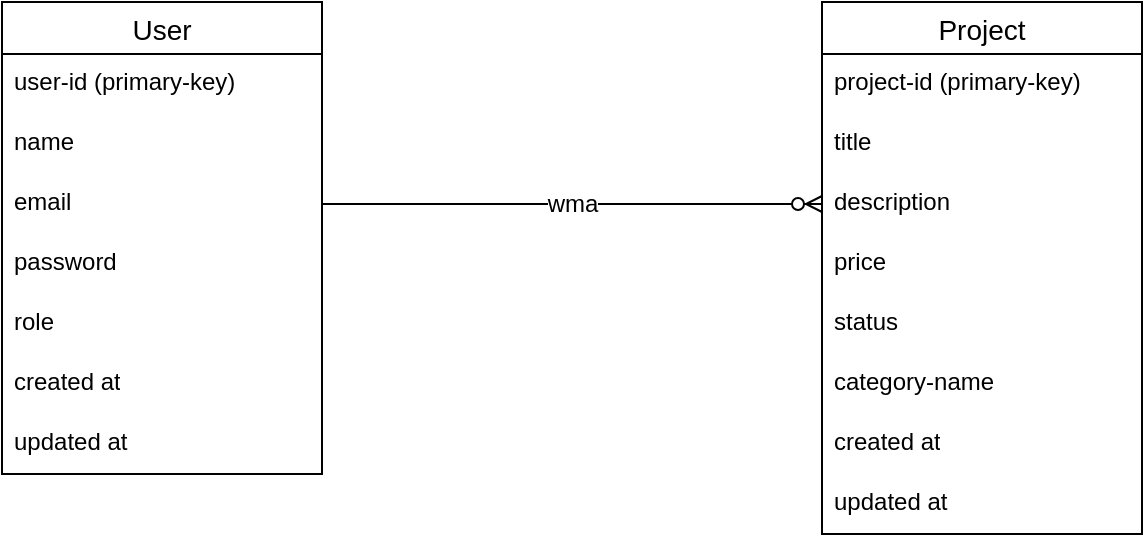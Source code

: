 <mxfile version="25.0.3">
  <diagram name="Page-1" id="CyyBt4bzf4bSvOXxReGj">
    <mxGraphModel dx="794" dy="509" grid="1" gridSize="10" guides="1" tooltips="1" connect="1" arrows="1" fold="1" page="1" pageScale="1" pageWidth="850" pageHeight="1100" math="0" shadow="0">
      <root>
        <mxCell id="0" />
        <mxCell id="1" parent="0" />
        <mxCell id="gOXb11ILxHm5CD4Vq_ax-1" value="User" style="swimlane;fontStyle=0;childLayout=stackLayout;horizontal=1;startSize=26;horizontalStack=0;resizeParent=1;resizeParentMax=0;resizeLast=0;collapsible=1;marginBottom=0;align=center;fontSize=14;" vertex="1" parent="1">
          <mxGeometry x="80" y="80" width="160" height="236" as="geometry" />
        </mxCell>
        <mxCell id="gOXb11ILxHm5CD4Vq_ax-21" value="user-id (primary-key)" style="text;strokeColor=none;fillColor=none;spacingLeft=4;spacingRight=4;overflow=hidden;rotatable=0;points=[[0,0.5],[1,0.5]];portConstraint=eastwest;fontSize=12;whiteSpace=wrap;html=1;" vertex="1" parent="gOXb11ILxHm5CD4Vq_ax-1">
          <mxGeometry y="26" width="160" height="30" as="geometry" />
        </mxCell>
        <mxCell id="gOXb11ILxHm5CD4Vq_ax-2" value="name" style="text;strokeColor=none;fillColor=none;spacingLeft=4;spacingRight=4;overflow=hidden;rotatable=0;points=[[0,0.5],[1,0.5]];portConstraint=eastwest;fontSize=12;whiteSpace=wrap;html=1;" vertex="1" parent="gOXb11ILxHm5CD4Vq_ax-1">
          <mxGeometry y="56" width="160" height="30" as="geometry" />
        </mxCell>
        <mxCell id="gOXb11ILxHm5CD4Vq_ax-3" value="email" style="text;strokeColor=none;fillColor=none;spacingLeft=4;spacingRight=4;overflow=hidden;rotatable=0;points=[[0,0.5],[1,0.5]];portConstraint=eastwest;fontSize=12;whiteSpace=wrap;html=1;" vertex="1" parent="gOXb11ILxHm5CD4Vq_ax-1">
          <mxGeometry y="86" width="160" height="30" as="geometry" />
        </mxCell>
        <mxCell id="gOXb11ILxHm5CD4Vq_ax-4" value="password" style="text;strokeColor=none;fillColor=none;spacingLeft=4;spacingRight=4;overflow=hidden;rotatable=0;points=[[0,0.5],[1,0.5]];portConstraint=eastwest;fontSize=12;whiteSpace=wrap;html=1;" vertex="1" parent="gOXb11ILxHm5CD4Vq_ax-1">
          <mxGeometry y="116" width="160" height="30" as="geometry" />
        </mxCell>
        <mxCell id="gOXb11ILxHm5CD4Vq_ax-19" value="role" style="text;strokeColor=none;fillColor=none;spacingLeft=4;spacingRight=4;overflow=hidden;rotatable=0;points=[[0,0.5],[1,0.5]];portConstraint=eastwest;fontSize=12;whiteSpace=wrap;html=1;" vertex="1" parent="gOXb11ILxHm5CD4Vq_ax-1">
          <mxGeometry y="146" width="160" height="30" as="geometry" />
        </mxCell>
        <mxCell id="gOXb11ILxHm5CD4Vq_ax-20" value="created at" style="text;strokeColor=none;fillColor=none;spacingLeft=4;spacingRight=4;overflow=hidden;rotatable=0;points=[[0,0.5],[1,0.5]];portConstraint=eastwest;fontSize=12;whiteSpace=wrap;html=1;" vertex="1" parent="gOXb11ILxHm5CD4Vq_ax-1">
          <mxGeometry y="176" width="160" height="30" as="geometry" />
        </mxCell>
        <mxCell id="gOXb11ILxHm5CD4Vq_ax-22" value="updated at" style="text;strokeColor=none;fillColor=none;spacingLeft=4;spacingRight=4;overflow=hidden;rotatable=0;points=[[0,0.5],[1,0.5]];portConstraint=eastwest;fontSize=12;whiteSpace=wrap;html=1;" vertex="1" parent="gOXb11ILxHm5CD4Vq_ax-1">
          <mxGeometry y="206" width="160" height="30" as="geometry" />
        </mxCell>
        <mxCell id="gOXb11ILxHm5CD4Vq_ax-5" value="Project" style="swimlane;fontStyle=0;childLayout=stackLayout;horizontal=1;startSize=26;horizontalStack=0;resizeParent=1;resizeParentMax=0;resizeLast=0;collapsible=1;marginBottom=0;align=center;fontSize=14;" vertex="1" parent="1">
          <mxGeometry x="490" y="80" width="160" height="266" as="geometry" />
        </mxCell>
        <mxCell id="gOXb11ILxHm5CD4Vq_ax-12" value="project-id (primary-key)" style="text;strokeColor=none;fillColor=none;spacingLeft=4;spacingRight=4;overflow=hidden;rotatable=0;points=[[0,0.5],[1,0.5]];portConstraint=eastwest;fontSize=12;whiteSpace=wrap;html=1;" vertex="1" parent="gOXb11ILxHm5CD4Vq_ax-5">
          <mxGeometry y="26" width="160" height="30" as="geometry" />
        </mxCell>
        <mxCell id="gOXb11ILxHm5CD4Vq_ax-6" value="title" style="text;strokeColor=none;fillColor=none;spacingLeft=4;spacingRight=4;overflow=hidden;rotatable=0;points=[[0,0.5],[1,0.5]];portConstraint=eastwest;fontSize=12;whiteSpace=wrap;html=1;" vertex="1" parent="gOXb11ILxHm5CD4Vq_ax-5">
          <mxGeometry y="56" width="160" height="30" as="geometry" />
        </mxCell>
        <mxCell id="gOXb11ILxHm5CD4Vq_ax-7" value="description" style="text;strokeColor=none;fillColor=none;spacingLeft=4;spacingRight=4;overflow=hidden;rotatable=0;points=[[0,0.5],[1,0.5]];portConstraint=eastwest;fontSize=12;whiteSpace=wrap;html=1;" vertex="1" parent="gOXb11ILxHm5CD4Vq_ax-5">
          <mxGeometry y="86" width="160" height="30" as="geometry" />
        </mxCell>
        <mxCell id="gOXb11ILxHm5CD4Vq_ax-8" value="price" style="text;strokeColor=none;fillColor=none;spacingLeft=4;spacingRight=4;overflow=hidden;rotatable=0;points=[[0,0.5],[1,0.5]];portConstraint=eastwest;fontSize=12;whiteSpace=wrap;html=1;" vertex="1" parent="gOXb11ILxHm5CD4Vq_ax-5">
          <mxGeometry y="116" width="160" height="30" as="geometry" />
        </mxCell>
        <mxCell id="gOXb11ILxHm5CD4Vq_ax-14" value="status" style="text;strokeColor=none;fillColor=none;spacingLeft=4;spacingRight=4;overflow=hidden;rotatable=0;points=[[0,0.5],[1,0.5]];portConstraint=eastwest;fontSize=12;whiteSpace=wrap;html=1;" vertex="1" parent="gOXb11ILxHm5CD4Vq_ax-5">
          <mxGeometry y="146" width="160" height="30" as="geometry" />
        </mxCell>
        <mxCell id="gOXb11ILxHm5CD4Vq_ax-16" value="category-name" style="text;strokeColor=none;fillColor=none;spacingLeft=4;spacingRight=4;overflow=hidden;rotatable=0;points=[[0,0.5],[1,0.5]];portConstraint=eastwest;fontSize=12;whiteSpace=wrap;html=1;" vertex="1" parent="gOXb11ILxHm5CD4Vq_ax-5">
          <mxGeometry y="176" width="160" height="30" as="geometry" />
        </mxCell>
        <mxCell id="gOXb11ILxHm5CD4Vq_ax-17" value="created at" style="text;strokeColor=none;fillColor=none;spacingLeft=4;spacingRight=4;overflow=hidden;rotatable=0;points=[[0,0.5],[1,0.5]];portConstraint=eastwest;fontSize=12;whiteSpace=wrap;html=1;" vertex="1" parent="gOXb11ILxHm5CD4Vq_ax-5">
          <mxGeometry y="206" width="160" height="30" as="geometry" />
        </mxCell>
        <mxCell id="gOXb11ILxHm5CD4Vq_ax-18" value="updated at" style="text;strokeColor=none;fillColor=none;spacingLeft=4;spacingRight=4;overflow=hidden;rotatable=0;points=[[0,0.5],[1,0.5]];portConstraint=eastwest;fontSize=12;whiteSpace=wrap;html=1;" vertex="1" parent="gOXb11ILxHm5CD4Vq_ax-5">
          <mxGeometry y="236" width="160" height="30" as="geometry" />
        </mxCell>
        <mxCell id="gOXb11ILxHm5CD4Vq_ax-10" value="wma" style="edgeStyle=entityRelationEdgeStyle;fontSize=12;html=1;endArrow=ERzeroToMany;endFill=1;rounded=0;exitX=1;exitY=0.5;exitDx=0;exitDy=0;entryX=0;entryY=0.5;entryDx=0;entryDy=0;" edge="1" parent="1" source="gOXb11ILxHm5CD4Vq_ax-3" target="gOXb11ILxHm5CD4Vq_ax-7">
          <mxGeometry width="100" height="100" relative="1" as="geometry">
            <mxPoint x="360" y="320" as="sourcePoint" />
            <mxPoint x="450" y="210" as="targetPoint" />
          </mxGeometry>
        </mxCell>
      </root>
    </mxGraphModel>
  </diagram>
</mxfile>
